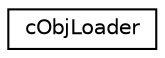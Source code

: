 digraph "Graphical Class Hierarchy"
{
 // LATEX_PDF_SIZE
  edge [fontname="Helvetica",fontsize="10",labelfontname="Helvetica",labelfontsize="10"];
  node [fontname="Helvetica",fontsize="10",shape=record];
  rankdir="LR";
  Node0 [label="cObjLoader",height=0.2,width=0.4,color="black", fillcolor="white", style="filled",URL="$classc_obj_loader.html",tooltip=" "];
}
